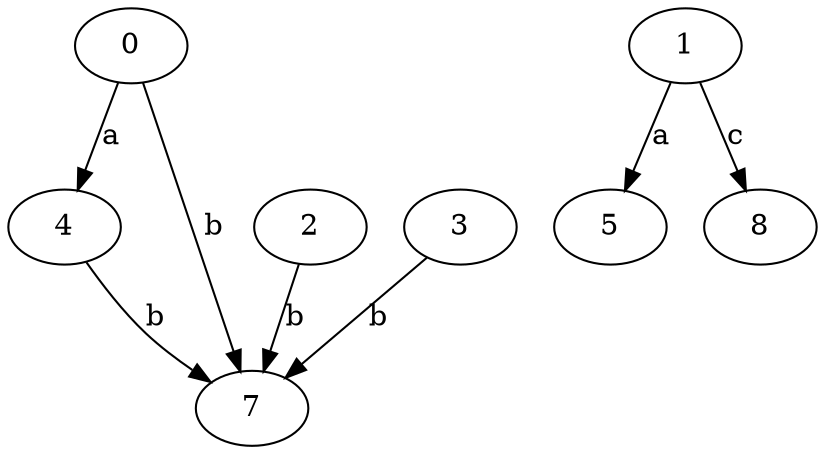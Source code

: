 strict digraph  {
4;
0;
5;
1;
2;
7;
8;
3;
4 -> 7  [label=b];
0 -> 4  [label=a];
0 -> 7  [label=b];
1 -> 5  [label=a];
1 -> 8  [label=c];
2 -> 7  [label=b];
3 -> 7  [label=b];
}
